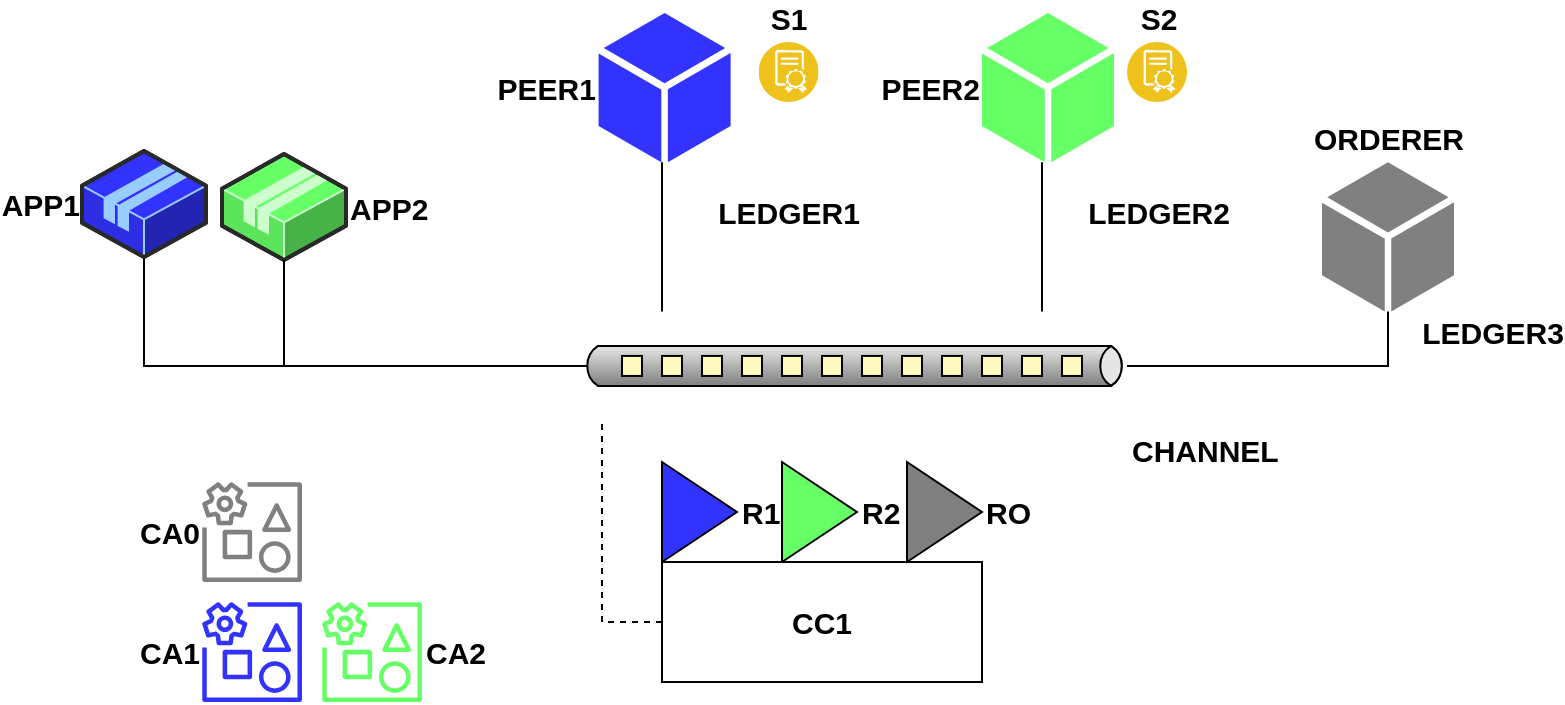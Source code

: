 <mxfile version="22.1.3" type="github">
  <diagram name="Página-1" id="wJtltuoZoTGgqdT_OP7u">
    <mxGraphModel dx="1941" dy="1705" grid="1" gridSize="10" guides="1" tooltips="1" connect="1" arrows="1" fold="1" page="1" pageScale="1" pageWidth="827" pageHeight="1169" math="0" shadow="0">
      <root>
        <mxCell id="0" />
        <mxCell id="1" parent="0" />
        <mxCell id="GWzE49c85Pe6SGVg7AvQ-38" style="edgeStyle=orthogonalEdgeStyle;rounded=0;orthogonalLoop=1;jettySize=auto;html=1;endArrow=none;endFill=0;" parent="1" source="GWzE49c85Pe6SGVg7AvQ-1" target="GWzE49c85Pe6SGVg7AvQ-29" edge="1">
          <mxGeometry relative="1" as="geometry">
            <Array as="points">
              <mxPoint x="-121" y="182" />
            </Array>
          </mxGeometry>
        </mxCell>
        <mxCell id="GWzE49c85Pe6SGVg7AvQ-1" value="CHANNEL" style="strokeWidth=1;outlineConnect=0;dashed=0;align=left;html=1;fontSize=15;shape=mxgraph.eip.dataChannel;verticalLabelPosition=bottom;labelBackgroundColor=#ffffff;verticalAlign=top;gradientColor=default;gradientDirection=south;fillColor=default;labelPosition=right;fontStyle=1" parent="1" vertex="1">
          <mxGeometry x="-524" y="154.72" width="272.5" height="54.5" as="geometry" />
        </mxCell>
        <mxCell id="GWzE49c85Pe6SGVg7AvQ-4" value="S1" style="image;aspect=fixed;perimeter=ellipsePerimeter;html=1;align=center;shadow=0;dashed=0;fontColor=#000000;labelBackgroundColor=default;fontSize=15;spacingTop=3;image=img/lib/ibm/blockchain/smart_contract.svg;labelPosition=center;verticalLabelPosition=top;verticalAlign=bottom;fontStyle=1" parent="1" vertex="1">
          <mxGeometry x="-435.7" y="20" width="30" height="30" as="geometry" />
        </mxCell>
        <mxCell id="GWzE49c85Pe6SGVg7AvQ-9" value="&lt;div style=&quot;font-size: 15px;&quot;&gt;LEDGER1&lt;/div&gt;&lt;div style=&quot;font-size: 15px;&quot;&gt;&lt;br style=&quot;font-size: 15px;&quot;&gt;&lt;/div&gt;" style="shape=image;html=1;verticalAlign=top;verticalLabelPosition=bottom;labelBackgroundColor=#ffffff;imageAspect=0;aspect=fixed;image=https://cdn1.iconfinder.com/data/icons/100-basic-for-user-interface/32/81-book-128.png;fontSize=15;fontStyle=1" parent="1" vertex="1">
          <mxGeometry x="-435.7" y="60" width="30" height="30" as="geometry" />
        </mxCell>
        <mxCell id="GWzE49c85Pe6SGVg7AvQ-35" style="edgeStyle=orthogonalEdgeStyle;rounded=0;orthogonalLoop=1;jettySize=auto;html=1;entryX=0;entryY=0.5;entryDx=2.7;entryDy=0;entryPerimeter=0;endArrow=none;endFill=0;" parent="1" source="GWzE49c85Pe6SGVg7AvQ-10" target="GWzE49c85Pe6SGVg7AvQ-1" edge="1">
          <mxGeometry relative="1" as="geometry">
            <mxPoint x="-743" y="190.0" as="targetPoint" />
            <Array as="points">
              <mxPoint x="-743" y="182" />
            </Array>
          </mxGeometry>
        </mxCell>
        <mxCell id="GWzE49c85Pe6SGVg7AvQ-10" value="APP1" style="verticalLabelPosition=middle;html=1;verticalAlign=middle;strokeWidth=1;align=right;outlineConnect=0;dashed=0;outlineConnect=0;shape=mxgraph.aws3d.application2;fillColor=#3333FF;strokeColor=#99CCFF;aspect=fixed;labelPosition=left;fontSize=15;fontStyle=1" parent="1" vertex="1">
          <mxGeometry x="-774" y="74.5" width="62" height="53" as="geometry" />
        </mxCell>
        <mxCell id="GWzE49c85Pe6SGVg7AvQ-11" value="APP2" style="verticalLabelPosition=middle;html=1;verticalAlign=middle;strokeWidth=1;align=left;outlineConnect=0;dashed=0;outlineConnect=0;shape=mxgraph.aws3d.application2;fillColor=#66FF66;strokeColor=#CCFFCC;aspect=fixed;labelPosition=right;fontSize=15;fontStyle=1" parent="1" vertex="1">
          <mxGeometry x="-704" y="76" width="62" height="53" as="geometry" />
        </mxCell>
        <mxCell id="GWzE49c85Pe6SGVg7AvQ-15" value="CA2" style="sketch=0;outlineConnect=0;fillColor=#66FF66;strokeColor=#82b366;dashed=0;verticalLabelPosition=middle;verticalAlign=middle;align=left;html=1;fontSize=15;fontStyle=1;aspect=fixed;pointerEvents=1;shape=mxgraph.aws4.organizations_management_account2;rotation=0;labelPosition=right;" parent="1" vertex="1">
          <mxGeometry x="-654" y="300" width="50" height="50" as="geometry" />
        </mxCell>
        <mxCell id="GWzE49c85Pe6SGVg7AvQ-16" value="CA1" style="sketch=0;outlineConnect=0;fillColor=#3333FF;strokeColor=#9673a6;dashed=0;verticalLabelPosition=middle;verticalAlign=middle;align=right;html=1;fontSize=15;fontStyle=1;aspect=fixed;pointerEvents=1;shape=mxgraph.aws4.organizations_management_account2;rotation=0;labelPosition=left;" parent="1" vertex="1">
          <mxGeometry x="-714" y="300" width="50" height="50" as="geometry" />
        </mxCell>
        <mxCell id="GWzE49c85Pe6SGVg7AvQ-17" value="CA0" style="sketch=0;outlineConnect=0;dashed=0;verticalLabelPosition=middle;verticalAlign=middle;align=right;html=1;fontSize=15;fontStyle=1;aspect=fixed;pointerEvents=1;shape=mxgraph.aws4.organizations_management_account2;fillColor=#808080;strokeColor=#d79b00;rotation=0;labelPosition=left;" parent="1" vertex="1">
          <mxGeometry x="-714" y="240" width="50" height="50" as="geometry" />
        </mxCell>
        <mxCell id="GWzE49c85Pe6SGVg7AvQ-19" value="R2" style="triangle;whiteSpace=wrap;html=1;rotation=0;labelPosition=right;verticalLabelPosition=middle;align=left;verticalAlign=middle;fillColor=#66FF66;fontSize=15;fontStyle=1" parent="1" vertex="1">
          <mxGeometry x="-424" y="230" width="37.5" height="50" as="geometry" />
        </mxCell>
        <mxCell id="GWzE49c85Pe6SGVg7AvQ-20" value="R1" style="triangle;whiteSpace=wrap;html=1;rotation=0;fillColor=#3333FF;labelPosition=right;verticalLabelPosition=middle;align=left;verticalAlign=middle;textDirection=ltr;fontSize=15;fontStyle=1" parent="1" vertex="1">
          <mxGeometry x="-484" y="230" width="37.5" height="50" as="geometry" />
        </mxCell>
        <mxCell id="GWzE49c85Pe6SGVg7AvQ-27" value="PEER1" style="sketch=0;pointerEvents=1;shadow=0;dashed=0;html=1;strokeColor=none;fillColor=#3333FF;labelPosition=left;verticalLabelPosition=middle;verticalAlign=middle;outlineConnect=0;align=right;shape=mxgraph.office.concepts.node_generic;fontSize=15;fontStyle=1" parent="1" vertex="1">
          <mxGeometry x="-515.7" y="5.5" width="66" height="74.61" as="geometry" />
        </mxCell>
        <mxCell id="GWzE49c85Pe6SGVg7AvQ-29" value="ORDERER" style="sketch=0;pointerEvents=1;shadow=0;dashed=0;html=1;strokeColor=none;fillColor=#808080;labelPosition=center;verticalLabelPosition=top;verticalAlign=bottom;outlineConnect=0;align=center;shape=mxgraph.office.concepts.node_generic;fontSize=15;fontStyle=1" parent="1" vertex="1">
          <mxGeometry x="-154" y="80.11" width="66" height="74.61" as="geometry" />
        </mxCell>
        <mxCell id="GWzE49c85Pe6SGVg7AvQ-30" value="PEER2" style="sketch=0;pointerEvents=1;shadow=0;dashed=0;html=1;strokeColor=none;fillColor=#66FF66;labelPosition=left;verticalLabelPosition=middle;verticalAlign=middle;outlineConnect=0;align=right;shape=mxgraph.office.concepts.node_generic;fontSize=15;fontStyle=1" parent="1" vertex="1">
          <mxGeometry x="-324" y="5.5" width="66" height="74.61" as="geometry" />
        </mxCell>
        <mxCell id="GWzE49c85Pe6SGVg7AvQ-32" value="CC1" style="rounded=0;whiteSpace=wrap;html=1;fontSize=15;fontStyle=1" parent="1" vertex="1">
          <mxGeometry x="-484" y="280" width="160" height="60" as="geometry" />
        </mxCell>
        <mxCell id="GWzE49c85Pe6SGVg7AvQ-36" style="edgeStyle=orthogonalEdgeStyle;rounded=0;orthogonalLoop=1;jettySize=auto;html=1;entryX=0;entryY=0.5;entryDx=2.7;entryDy=0;entryPerimeter=0;endArrow=none;endFill=0;" parent="1" source="GWzE49c85Pe6SGVg7AvQ-11" target="GWzE49c85Pe6SGVg7AvQ-1" edge="1">
          <mxGeometry relative="1" as="geometry">
            <Array as="points">
              <mxPoint x="-673" y="182" />
            </Array>
          </mxGeometry>
        </mxCell>
        <mxCell id="GWzE49c85Pe6SGVg7AvQ-40" style="edgeStyle=orthogonalEdgeStyle;rounded=0;orthogonalLoop=1;jettySize=auto;html=1;entryX=0;entryY=0;entryDx=40;entryDy=0;entryPerimeter=0;endArrow=none;endFill=0;" parent="1" source="GWzE49c85Pe6SGVg7AvQ-27" target="GWzE49c85Pe6SGVg7AvQ-1" edge="1">
          <mxGeometry relative="1" as="geometry">
            <Array as="points">
              <mxPoint x="-484" y="100" />
              <mxPoint x="-484" y="100" />
            </Array>
          </mxGeometry>
        </mxCell>
        <mxCell id="GWzE49c85Pe6SGVg7AvQ-42" style="edgeStyle=orthogonalEdgeStyle;rounded=0;orthogonalLoop=1;jettySize=auto;html=1;exitX=0;exitY=0.5;exitDx=0;exitDy=0;entryX=0;entryY=1;entryDx=10;entryDy=0;entryPerimeter=0;endArrow=none;endFill=0;dashed=1;" parent="1" source="GWzE49c85Pe6SGVg7AvQ-32" target="GWzE49c85Pe6SGVg7AvQ-1" edge="1">
          <mxGeometry relative="1" as="geometry">
            <Array as="points">
              <mxPoint x="-514" y="310" />
            </Array>
          </mxGeometry>
        </mxCell>
        <mxCell id="GWzE49c85Pe6SGVg7AvQ-44" style="edgeStyle=orthogonalEdgeStyle;rounded=0;orthogonalLoop=1;jettySize=auto;html=1;entryX=0;entryY=0;entryDx=230;entryDy=0;entryPerimeter=0;endArrow=none;endFill=0;" parent="1" source="GWzE49c85Pe6SGVg7AvQ-30" target="GWzE49c85Pe6SGVg7AvQ-1" edge="1">
          <mxGeometry relative="1" as="geometry">
            <Array as="points">
              <mxPoint x="-294" y="110" />
              <mxPoint x="-294" y="110" />
            </Array>
          </mxGeometry>
        </mxCell>
        <mxCell id="GWzE49c85Pe6SGVg7AvQ-47" value="S2" style="image;aspect=fixed;perimeter=ellipsePerimeter;html=1;align=center;shadow=0;dashed=0;fontColor=#000000;labelBackgroundColor=default;fontSize=15;spacingTop=3;image=img/lib/ibm/blockchain/smart_contract.svg;labelPosition=center;verticalLabelPosition=top;verticalAlign=bottom;fontStyle=1" parent="1" vertex="1">
          <mxGeometry x="-251.5" y="20" width="30" height="30" as="geometry" />
        </mxCell>
        <mxCell id="GWzE49c85Pe6SGVg7AvQ-48" value="&lt;div style=&quot;font-size: 15px;&quot;&gt;LEDGER2&lt;/div&gt;&lt;div style=&quot;font-size: 15px;&quot;&gt;&lt;br style=&quot;font-size: 15px;&quot;&gt;&lt;/div&gt;" style="shape=image;html=1;verticalAlign=top;verticalLabelPosition=bottom;labelBackgroundColor=#ffffff;imageAspect=0;aspect=fixed;image=https://cdn1.iconfinder.com/data/icons/100-basic-for-user-interface/32/81-book-128.png;fontSize=15;fontStyle=1" parent="1" vertex="1">
          <mxGeometry x="-251.5" y="60" width="30" height="30" as="geometry" />
        </mxCell>
        <mxCell id="GWzE49c85Pe6SGVg7AvQ-51" value="&lt;div style=&quot;font-size: 15px;&quot;&gt;LEDGER3&lt;/div&gt;&lt;div style=&quot;font-size: 15px;&quot;&gt;&lt;br style=&quot;font-size: 15px;&quot;&gt;&lt;/div&gt;" style="shape=image;html=1;verticalAlign=top;verticalLabelPosition=bottom;labelBackgroundColor=#ffffff;imageAspect=0;aspect=fixed;image=https://cdn1.iconfinder.com/data/icons/100-basic-for-user-interface/32/81-book-128.png;fontSize=15;fontStyle=1" parent="1" vertex="1">
          <mxGeometry x="-84" y="120" width="30" height="30" as="geometry" />
        </mxCell>
        <mxCell id="AybvFKT6ETd5waIF59tl-1" value="RO" style="triangle;whiteSpace=wrap;html=1;rotation=0;labelPosition=right;verticalLabelPosition=middle;align=left;verticalAlign=middle;fillColor=#808080;fontSize=15;fontStyle=1" vertex="1" parent="1">
          <mxGeometry x="-361.5" y="230" width="37.5" height="50" as="geometry" />
        </mxCell>
      </root>
    </mxGraphModel>
  </diagram>
</mxfile>
